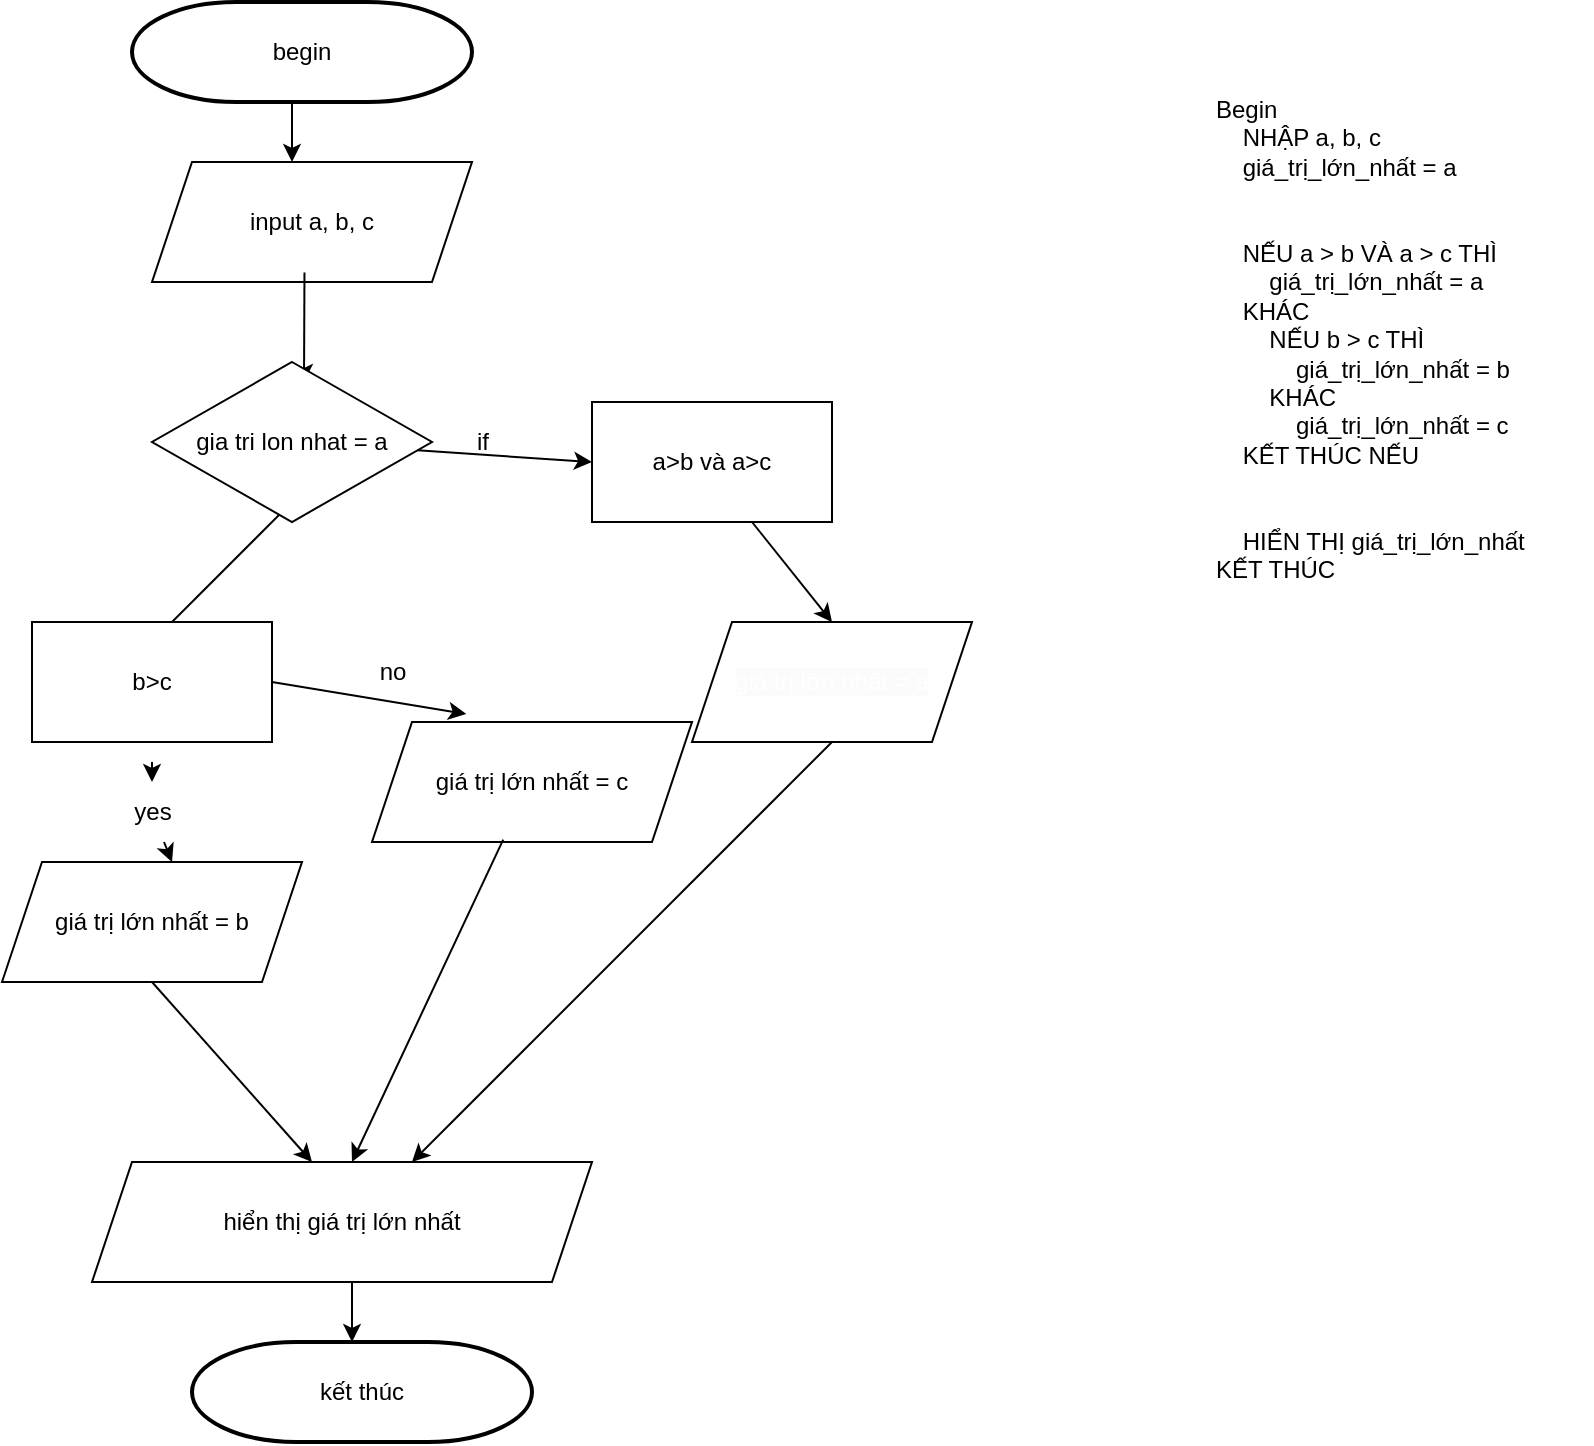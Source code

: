 <mxfile version="26.1.0">
  <diagram name="Page-1" id="-GnBmzAylbWBGqTUbLzE">
    <mxGraphModel grid="1" page="1" gridSize="10" guides="1" tooltips="1" connect="1" arrows="1" fold="1" pageScale="1" pageWidth="850" pageHeight="1100" math="0" shadow="0">
      <root>
        <mxCell id="0" />
        <mxCell id="1" parent="0" />
        <mxCell id="tdo8PRbueSXgIs6O2EiA-1" value="Begin&#xa;    NHẬP a, b, c&#xa;    giá_trị_lớn_nhất = a&#xa;&#xa;&#xa;    NẾU a &gt; b VÀ a &gt; c THÌ&#xa;        giá_trị_lớn_nhất = a&#xa;    KHÁC&#xa;        NẾU b &gt; c THÌ&#xa;            giá_trị_lớn_nhất = b&#xa;        KHÁC&#xa;            giá_trị_lớn_nhất = c&#xa;    KẾT THÚC NẾU&#xa;&#xa;&#xa;    HIỂN THỊ giá_trị_lớn_nhất&#xa;KẾT THÚC" style="text;whiteSpace=wrap;" vertex="1" parent="1">
          <mxGeometry x="650" y="100" width="190" height="270" as="geometry" />
        </mxCell>
        <mxCell id="tdo8PRbueSXgIs6O2EiA-2" value="begin" style="strokeWidth=2;html=1;shape=mxgraph.flowchart.terminator;whiteSpace=wrap;" vertex="1" parent="1">
          <mxGeometry x="110" y="60" width="170" height="50" as="geometry" />
        </mxCell>
        <mxCell id="tdo8PRbueSXgIs6O2EiA-3" value="" style="endArrow=classic;html=1;rounded=0;" edge="1" parent="1">
          <mxGeometry width="50" height="50" relative="1" as="geometry">
            <mxPoint x="190" y="110" as="sourcePoint" />
            <mxPoint x="190" y="140" as="targetPoint" />
          </mxGeometry>
        </mxCell>
        <mxCell id="tdo8PRbueSXgIs6O2EiA-4" value="input a, b, c" style="shape=parallelogram;perimeter=parallelogramPerimeter;whiteSpace=wrap;html=1;fixedSize=1;" vertex="1" parent="1">
          <mxGeometry x="120" y="140" width="160" height="60" as="geometry" />
        </mxCell>
        <mxCell id="tdo8PRbueSXgIs6O2EiA-7" value="" style="endArrow=classic;html=1;rounded=0;exitX=0.453;exitY=1.007;exitDx=0;exitDy=0;exitPerimeter=0;" edge="1" parent="1">
          <mxGeometry width="50" height="50" relative="1" as="geometry">
            <mxPoint x="196.24" y="195.21" as="sourcePoint" />
            <mxPoint x="196" y="250" as="targetPoint" />
          </mxGeometry>
        </mxCell>
        <mxCell id="tdo8PRbueSXgIs6O2EiA-9" value="" style="endArrow=classic;html=1;rounded=0;exitX=0.5;exitY=1;exitDx=0;exitDy=0;" edge="1" parent="1">
          <mxGeometry width="50" height="50" relative="1" as="geometry">
            <mxPoint x="190" y="310" as="sourcePoint" />
            <mxPoint x="120" y="380" as="targetPoint" />
          </mxGeometry>
        </mxCell>
        <mxCell id="tdo8PRbueSXgIs6O2EiA-11" value="gia tri lon nhat = a" style="rhombus;whiteSpace=wrap;html=1;" vertex="1" parent="1">
          <mxGeometry x="120" y="240" width="140" height="80" as="geometry" />
        </mxCell>
        <mxCell id="tdo8PRbueSXgIs6O2EiA-12" value="b&amp;gt;c" style="rounded=0;whiteSpace=wrap;html=1;" vertex="1" parent="1">
          <mxGeometry x="60" y="370" width="120" height="60" as="geometry" />
        </mxCell>
        <mxCell id="tdo8PRbueSXgIs6O2EiA-15" value="a&amp;gt;b và a&amp;gt;c" style="rounded=0;whiteSpace=wrap;html=1;" vertex="1" parent="1">
          <mxGeometry x="340" y="260" width="120" height="60" as="geometry" />
        </mxCell>
        <mxCell id="tdo8PRbueSXgIs6O2EiA-16" value="" style="endArrow=classic;html=1;rounded=0;" edge="1" parent="1">
          <mxGeometry width="50" height="50" relative="1" as="geometry">
            <mxPoint x="420" y="320" as="sourcePoint" />
            <mxPoint x="460" y="370" as="targetPoint" />
          </mxGeometry>
        </mxCell>
        <mxCell id="tdo8PRbueSXgIs6O2EiA-18" value="&lt;br&gt;&lt;span style=&quot;color: rgb(255, 255, 255); font-family: Helvetica; font-size: 12px; font-style: normal; font-variant-ligatures: normal; font-variant-caps: normal; font-weight: 400; letter-spacing: normal; orphans: 2; text-align: center; text-indent: 0px; text-transform: none; widows: 2; word-spacing: 0px; -webkit-text-stroke-width: 0px; white-space: normal; background-color: rgb(251, 251, 251); text-decoration-thickness: initial; text-decoration-style: initial; text-decoration-color: initial; float: none; display: inline !important;&quot;&gt;giá trị lớn nhất = a&lt;/span&gt;&lt;div&gt;&lt;br/&gt;&lt;/div&gt;" style="shape=parallelogram;perimeter=parallelogramPerimeter;whiteSpace=wrap;html=1;fixedSize=1;" vertex="1" parent="1">
          <mxGeometry x="390" y="370" width="140" height="60" as="geometry" />
        </mxCell>
        <mxCell id="tdo8PRbueSXgIs6O2EiA-20" value="" style="endArrow=classic;html=1;rounded=0;" edge="1" parent="1" source="tdo8PRbueSXgIs6O2EiA-25">
          <mxGeometry width="50" height="50" relative="1" as="geometry">
            <mxPoint x="120" y="440" as="sourcePoint" />
            <mxPoint x="130" y="490" as="targetPoint" />
          </mxGeometry>
        </mxCell>
        <mxCell id="tdo8PRbueSXgIs6O2EiA-21" value="giá trị lớn nhất = b" style="shape=parallelogram;perimeter=parallelogramPerimeter;whiteSpace=wrap;html=1;fixedSize=1;" vertex="1" parent="1">
          <mxGeometry x="45" y="490" width="150" height="60" as="geometry" />
        </mxCell>
        <mxCell id="tdo8PRbueSXgIs6O2EiA-23" value="" style="endArrow=classic;html=1;rounded=0;exitX=1;exitY=0.5;exitDx=0;exitDy=0;entryX=0.295;entryY=-0.067;entryDx=0;entryDy=0;entryPerimeter=0;" edge="1" parent="1" source="tdo8PRbueSXgIs6O2EiA-12" target="tdo8PRbueSXgIs6O2EiA-24">
          <mxGeometry width="50" height="50" relative="1" as="geometry">
            <mxPoint x="240" y="470" as="sourcePoint" />
            <mxPoint x="320" y="480" as="targetPoint" />
          </mxGeometry>
        </mxCell>
        <mxCell id="tdo8PRbueSXgIs6O2EiA-24" value="giá trị lớn nhất = c" style="shape=parallelogram;perimeter=parallelogramPerimeter;whiteSpace=wrap;html=1;fixedSize=1;" vertex="1" parent="1">
          <mxGeometry x="230" y="420" width="160" height="60" as="geometry" />
        </mxCell>
        <mxCell id="tdo8PRbueSXgIs6O2EiA-26" value="" style="endArrow=classic;html=1;rounded=0;" edge="1" parent="1" target="tdo8PRbueSXgIs6O2EiA-25">
          <mxGeometry width="50" height="50" relative="1" as="geometry">
            <mxPoint x="120" y="440" as="sourcePoint" />
            <mxPoint x="130" y="490" as="targetPoint" />
          </mxGeometry>
        </mxCell>
        <mxCell id="tdo8PRbueSXgIs6O2EiA-25" value="yes" style="text;html=1;align=center;verticalAlign=middle;resizable=0;points=[];autosize=1;strokeColor=none;fillColor=none;" vertex="1" parent="1">
          <mxGeometry x="100" y="450" width="40" height="30" as="geometry" />
        </mxCell>
        <mxCell id="tdo8PRbueSXgIs6O2EiA-27" value="no" style="text;html=1;align=center;verticalAlign=middle;resizable=0;points=[];autosize=1;strokeColor=none;fillColor=none;" vertex="1" parent="1">
          <mxGeometry x="220" y="380" width="40" height="30" as="geometry" />
        </mxCell>
        <mxCell id="tdo8PRbueSXgIs6O2EiA-29" value="" style="endArrow=classic;html=1;rounded=0;entryX=0;entryY=0.5;entryDx=0;entryDy=0;" edge="1" parent="1" source="tdo8PRbueSXgIs6O2EiA-11" target="tdo8PRbueSXgIs6O2EiA-15">
          <mxGeometry width="50" height="50" relative="1" as="geometry">
            <mxPoint x="210" y="310" as="sourcePoint" />
            <mxPoint x="340" y="290" as="targetPoint" />
            <Array as="points" />
          </mxGeometry>
        </mxCell>
        <mxCell id="tdo8PRbueSXgIs6O2EiA-28" value="if" style="text;html=1;align=center;verticalAlign=middle;resizable=0;points=[];autosize=1;strokeColor=none;fillColor=none;" vertex="1" parent="1">
          <mxGeometry x="270" y="265" width="30" height="30" as="geometry" />
        </mxCell>
        <mxCell id="tdo8PRbueSXgIs6O2EiA-30" value="" style="endArrow=classic;html=1;rounded=0;exitX=0.5;exitY=1;exitDx=0;exitDy=0;" edge="1" parent="1" source="tdo8PRbueSXgIs6O2EiA-21">
          <mxGeometry width="50" height="50" relative="1" as="geometry">
            <mxPoint x="200" y="570" as="sourcePoint" />
            <mxPoint x="200" y="640" as="targetPoint" />
          </mxGeometry>
        </mxCell>
        <mxCell id="tdo8PRbueSXgIs6O2EiA-31" value="" style="endArrow=classic;html=1;rounded=0;exitX=0.5;exitY=1;exitDx=0;exitDy=0;" edge="1" parent="1" source="tdo8PRbueSXgIs6O2EiA-18">
          <mxGeometry width="50" height="50" relative="1" as="geometry">
            <mxPoint x="440" y="440" as="sourcePoint" />
            <mxPoint x="250" y="640" as="targetPoint" />
          </mxGeometry>
        </mxCell>
        <mxCell id="tdo8PRbueSXgIs6O2EiA-32" value="" style="endArrow=classic;html=1;rounded=0;exitX=0.41;exitY=0.98;exitDx=0;exitDy=0;exitPerimeter=0;" edge="1" parent="1" source="tdo8PRbueSXgIs6O2EiA-24">
          <mxGeometry width="50" height="50" relative="1" as="geometry">
            <mxPoint x="290" y="490" as="sourcePoint" />
            <mxPoint x="220" y="640" as="targetPoint" />
          </mxGeometry>
        </mxCell>
        <mxCell id="tdo8PRbueSXgIs6O2EiA-33" value="hiển thị giá trị lớn nhất" style="shape=parallelogram;perimeter=parallelogramPerimeter;whiteSpace=wrap;html=1;fixedSize=1;" vertex="1" parent="1">
          <mxGeometry x="90" y="640" width="250" height="60" as="geometry" />
        </mxCell>
        <mxCell id="tdo8PRbueSXgIs6O2EiA-34" value="" style="endArrow=classic;html=1;rounded=0;" edge="1" parent="1">
          <mxGeometry width="50" height="50" relative="1" as="geometry">
            <mxPoint x="220" y="700" as="sourcePoint" />
            <mxPoint x="220" y="730" as="targetPoint" />
          </mxGeometry>
        </mxCell>
        <mxCell id="tdo8PRbueSXgIs6O2EiA-35" value="kết thúc" style="strokeWidth=2;html=1;shape=mxgraph.flowchart.terminator;whiteSpace=wrap;" vertex="1" parent="1">
          <mxGeometry x="140" y="730" width="170" height="50" as="geometry" />
        </mxCell>
      </root>
    </mxGraphModel>
  </diagram>
</mxfile>
